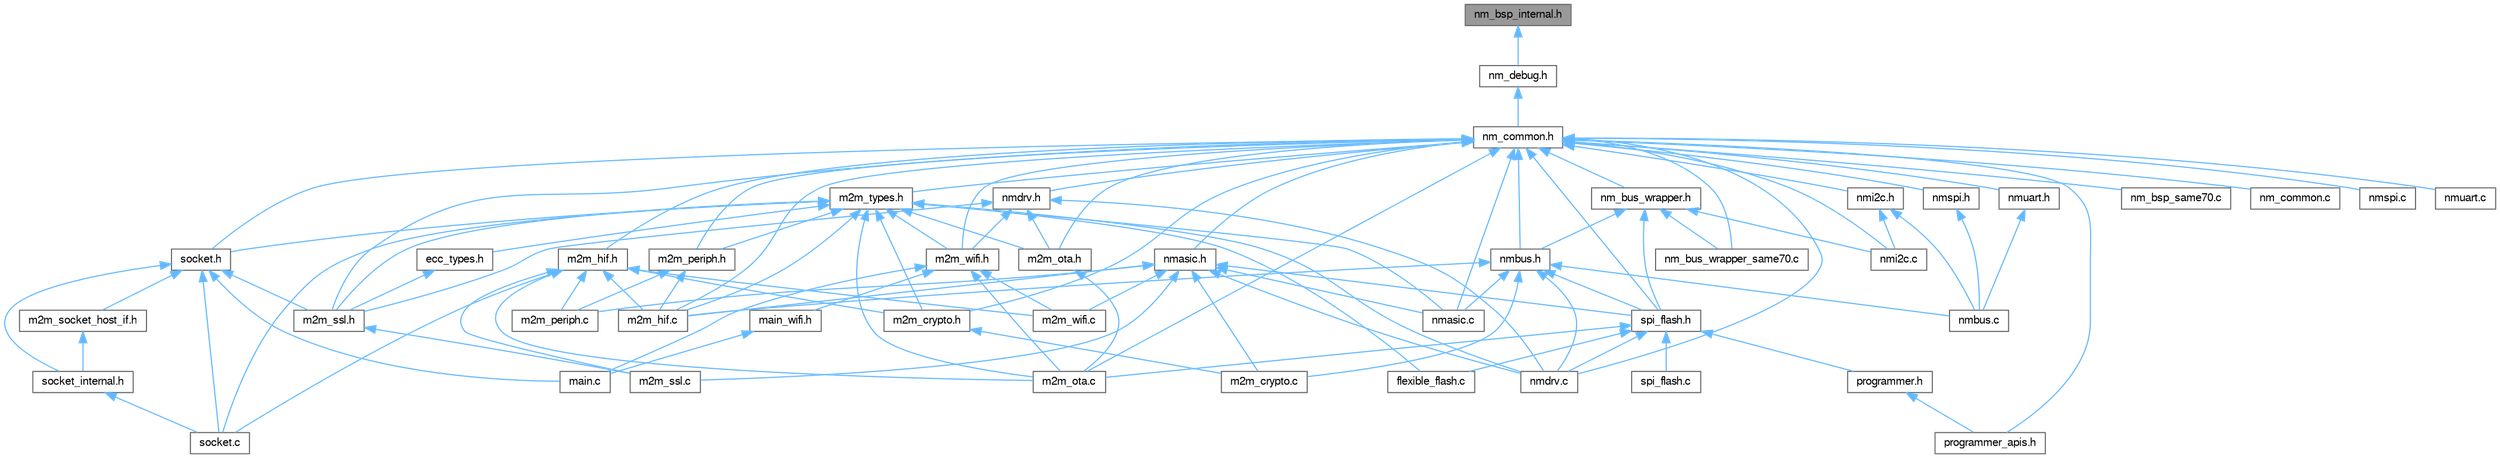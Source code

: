 digraph "nm_bsp_internal.h"
{
 // LATEX_PDF_SIZE
  bgcolor="transparent";
  edge [fontname=FreeSans,fontsize=10,labelfontname=FreeSans,labelfontsize=10];
  node [fontname=FreeSans,fontsize=10,shape=box,height=0.2,width=0.4];
  Node1 [label="nm_bsp_internal.h",height=0.2,width=0.4,color="gray40", fillcolor="grey60", style="filled", fontcolor="black",tooltip="This module contains NMC1500 BSP APIs declarations."];
  Node1 -> Node2 [dir="back",color="steelblue1",style="solid"];
  Node2 [label="nm_debug.h",height=0.2,width=0.4,color="grey40", fillcolor="white", style="filled",URL="$nm__debug_8h.html",tooltip="This module contains debug APIs declarations."];
  Node2 -> Node3 [dir="back",color="steelblue1",style="solid"];
  Node3 [label="nm_common.h",height=0.2,width=0.4,color="grey40", fillcolor="white", style="filled",URL="$nm__common_8h.html",tooltip="WINC Driver Common API Declarations."];
  Node3 -> Node4 [dir="back",color="steelblue1",style="solid"];
  Node4 [label="m2m_crypto.h",height=0.2,width=0.4,color="grey40", fillcolor="white", style="filled",URL="$m2m__crypto_8h.html",tooltip="WINC Crypto Application Interface."];
  Node4 -> Node5 [dir="back",color="steelblue1",style="solid"];
  Node5 [label="m2m_crypto.c",height=0.2,width=0.4,color="grey40", fillcolor="white", style="filled",URL="$m2m__crypto_8c.html",tooltip="WINC Crypto module."];
  Node3 -> Node6 [dir="back",color="steelblue1",style="solid"];
  Node6 [label="m2m_hif.c",height=0.2,width=0.4,color="grey40", fillcolor="white", style="filled",URL="$m2m__hif_8c.html",tooltip="This module contains M2M host interface APIs implementation."];
  Node3 -> Node7 [dir="back",color="steelblue1",style="solid"];
  Node7 [label="m2m_hif.h",height=0.2,width=0.4,color="grey40", fillcolor="white", style="filled",URL="$m2m__hif_8h.html",tooltip="This module contains M2M host interface APIs implementation."];
  Node7 -> Node4 [dir="back",color="steelblue1",style="solid"];
  Node7 -> Node6 [dir="back",color="steelblue1",style="solid"];
  Node7 -> Node8 [dir="back",color="steelblue1",style="solid"];
  Node8 [label="m2m_ota.c",height=0.2,width=0.4,color="grey40", fillcolor="white", style="filled",URL="$m2m__ota_8c.html",tooltip="NMC1500 IoT OTA Interface."];
  Node7 -> Node9 [dir="back",color="steelblue1",style="solid"];
  Node9 [label="m2m_periph.c",height=0.2,width=0.4,color="grey40", fillcolor="white", style="filled",URL="$m2m__periph_8c.html",tooltip="NMC1500 Peripherials Application Interface."];
  Node7 -> Node10 [dir="back",color="steelblue1",style="solid"];
  Node10 [label="m2m_ssl.c",height=0.2,width=0.4,color="grey40", fillcolor="white", style="filled",URL="$m2m__ssl_8c.html",tooltip="This module contains M2M Wi-Fi SSL APIs implementation."];
  Node7 -> Node11 [dir="back",color="steelblue1",style="solid"];
  Node11 [label="m2m_wifi.c",height=0.2,width=0.4,color="grey40", fillcolor="white", style="filled",URL="$m2m__wifi_8c.html",tooltip="This module contains M2M Wi-Fi APIs implementation."];
  Node7 -> Node12 [dir="back",color="steelblue1",style="solid"];
  Node12 [label="socket.c",height=0.2,width=0.4,color="grey40", fillcolor="white", style="filled",URL="$socket_8c.html",tooltip="BSD compatible socket interface."];
  Node3 -> Node8 [dir="back",color="steelblue1",style="solid"];
  Node3 -> Node13 [dir="back",color="steelblue1",style="solid"];
  Node13 [label="m2m_ota.h",height=0.2,width=0.4,color="grey40", fillcolor="white", style="filled",URL="$m2m__ota_8h.html",tooltip="WINC OTA Upgrade API Interface."];
  Node13 -> Node8 [dir="back",color="steelblue1",style="solid"];
  Node3 -> Node14 [dir="back",color="steelblue1",style="solid"];
  Node14 [label="m2m_periph.h",height=0.2,width=0.4,color="grey40", fillcolor="white", style="filled",URL="$m2m__periph_8h.html",tooltip="WINC Peripherals Application Interface."];
  Node14 -> Node6 [dir="back",color="steelblue1",style="solid"];
  Node14 -> Node9 [dir="back",color="steelblue1",style="solid"];
  Node3 -> Node15 [dir="back",color="steelblue1",style="solid"];
  Node15 [label="m2m_ssl.h",height=0.2,width=0.4,color="grey40", fillcolor="white", style="filled",URL="$m2m__ssl_8h.html",tooltip="WINC Application Interface Internal Types."];
  Node15 -> Node10 [dir="back",color="steelblue1",style="solid"];
  Node3 -> Node16 [dir="back",color="steelblue1",style="solid"];
  Node16 [label="m2m_types.h",height=0.2,width=0.4,color="grey40", fillcolor="white", style="filled",URL="$m2m__types_8h.html",tooltip="WINC Application Interface Internal Types."];
  Node16 -> Node17 [dir="back",color="steelblue1",style="solid"];
  Node17 [label="ecc_types.h",height=0.2,width=0.4,color="grey40", fillcolor="white", style="filled",URL="$ecc__types_8h.html",tooltip="WINC Application Interface Internal Types."];
  Node17 -> Node15 [dir="back",color="steelblue1",style="solid"];
  Node16 -> Node18 [dir="back",color="steelblue1",style="solid"];
  Node18 [label="flexible_flash.c",height=0.2,width=0.4,color="grey40", fillcolor="white", style="filled",URL="$flexible__flash_8c.html",tooltip="WINC1500 SPI Flash."];
  Node16 -> Node4 [dir="back",color="steelblue1",style="solid"];
  Node16 -> Node6 [dir="back",color="steelblue1",style="solid"];
  Node16 -> Node8 [dir="back",color="steelblue1",style="solid"];
  Node16 -> Node13 [dir="back",color="steelblue1",style="solid"];
  Node16 -> Node14 [dir="back",color="steelblue1",style="solid"];
  Node16 -> Node15 [dir="back",color="steelblue1",style="solid"];
  Node16 -> Node19 [dir="back",color="steelblue1",style="solid"];
  Node19 [label="m2m_wifi.h",height=0.2,width=0.4,color="grey40", fillcolor="white", style="filled",URL="$m2m__wifi_8h.html",tooltip="WINC WLAN Application Interface."];
  Node19 -> Node8 [dir="back",color="steelblue1",style="solid"];
  Node19 -> Node11 [dir="back",color="steelblue1",style="solid"];
  Node19 -> Node20 [dir="back",color="steelblue1",style="solid"];
  Node20 [label="main.c",height=0.2,width=0.4,color="grey40", fillcolor="white", style="filled",URL="$main_8c.html",tooltip="SAME70 Weather Client Demo Example."];
  Node19 -> Node21 [dir="back",color="steelblue1",style="solid"];
  Node21 [label="main_wifi.h",height=0.2,width=0.4,color="grey40", fillcolor="white", style="filled",URL="$main__wifi_8h.html",tooltip="MAIN configuration."];
  Node21 -> Node20 [dir="back",color="steelblue1",style="solid"];
  Node16 -> Node22 [dir="back",color="steelblue1",style="solid"];
  Node22 [label="nmasic.c",height=0.2,width=0.4,color="grey40", fillcolor="white", style="filled",URL="$nmasic_8c.html",tooltip="This module contains NMC1500 ASIC specific internal APIs."];
  Node16 -> Node23 [dir="back",color="steelblue1",style="solid"];
  Node23 [label="nmdrv.c",height=0.2,width=0.4,color="grey40", fillcolor="white", style="filled",URL="$nmdrv_8c.html",tooltip="This module contains NMC1000 M2M driver APIs implementation."];
  Node16 -> Node12 [dir="back",color="steelblue1",style="solid"];
  Node16 -> Node24 [dir="back",color="steelblue1",style="solid"];
  Node24 [label="socket.h",height=0.2,width=0.4,color="grey40", fillcolor="white", style="filled",URL="$socket_8h.html",tooltip="WINC BSD compatible Socket Interface."];
  Node24 -> Node25 [dir="back",color="steelblue1",style="solid"];
  Node25 [label="m2m_socket_host_if.h",height=0.2,width=0.4,color="grey40", fillcolor="white", style="filled",URL="$m2m__socket__host__if_8h.html",tooltip="BSD compatible socket interface internal types."];
  Node25 -> Node26 [dir="back",color="steelblue1",style="solid"];
  Node26 [label="socket_internal.h",height=0.2,width=0.4,color="grey40", fillcolor="white", style="filled",URL="$socket__internal_8h.html",tooltip="BSD compatible socket interface internal types."];
  Node26 -> Node12 [dir="back",color="steelblue1",style="solid"];
  Node24 -> Node15 [dir="back",color="steelblue1",style="solid"];
  Node24 -> Node20 [dir="back",color="steelblue1",style="solid"];
  Node24 -> Node12 [dir="back",color="steelblue1",style="solid"];
  Node24 -> Node26 [dir="back",color="steelblue1",style="solid"];
  Node3 -> Node19 [dir="back",color="steelblue1",style="solid"];
  Node3 -> Node27 [dir="back",color="steelblue1",style="solid"];
  Node27 [label="nm_bsp_same70.c",height=0.2,width=0.4,color="grey40", fillcolor="white", style="filled",URL="$nm__bsp__same70_8c.html",tooltip="This module contains SAME70 BSP APIs implementation."];
  Node3 -> Node28 [dir="back",color="steelblue1",style="solid"];
  Node28 [label="nm_bus_wrapper.h",height=0.2,width=0.4,color="grey40", fillcolor="white", style="filled",URL="$nm__bus__wrapper_8h.html",tooltip="This module contains NMC1000 bus wrapper APIs declarations."];
  Node28 -> Node29 [dir="back",color="steelblue1",style="solid"];
  Node29 [label="nm_bus_wrapper_same70.c",height=0.2,width=0.4,color="grey40", fillcolor="white", style="filled",URL="$nm__bus__wrapper__same70_8c.html",tooltip="This module contains NMC1000 bus wrapper APIs implementation."];
  Node28 -> Node30 [dir="back",color="steelblue1",style="solid"];
  Node30 [label="nmbus.h",height=0.2,width=0.4,color="grey40", fillcolor="white", style="filled",URL="$nmbus_8h.html",tooltip="This module contains NMC1000 bus APIs implementation."];
  Node30 -> Node5 [dir="back",color="steelblue1",style="solid"];
  Node30 -> Node6 [dir="back",color="steelblue1",style="solid"];
  Node30 -> Node22 [dir="back",color="steelblue1",style="solid"];
  Node30 -> Node31 [dir="back",color="steelblue1",style="solid"];
  Node31 [label="nmbus.c",height=0.2,width=0.4,color="grey40", fillcolor="white", style="filled",URL="$nmbus_8c.html",tooltip="This module contains NMC1000 bus APIs implementation."];
  Node30 -> Node23 [dir="back",color="steelblue1",style="solid"];
  Node30 -> Node32 [dir="back",color="steelblue1",style="solid"];
  Node32 [label="spi_flash.h",height=0.2,width=0.4,color="grey40", fillcolor="white", style="filled",URL="$spi__flash_8h.html",tooltip="WINC1500 SPI Flash."];
  Node32 -> Node18 [dir="back",color="steelblue1",style="solid"];
  Node32 -> Node8 [dir="back",color="steelblue1",style="solid"];
  Node32 -> Node23 [dir="back",color="steelblue1",style="solid"];
  Node32 -> Node33 [dir="back",color="steelblue1",style="solid"];
  Node33 [label="programmer.h",height=0.2,width=0.4,color="grey40", fillcolor="white", style="filled",URL="$programmer_8h.html",tooltip="WINC Peripherals Application Interface."];
  Node33 -> Node34 [dir="back",color="steelblue1",style="solid"];
  Node34 [label="programmer_apis.h",height=0.2,width=0.4,color="grey40", fillcolor="white", style="filled",URL="$programmer__apis_8h.html",tooltip="Programmer APIs."];
  Node32 -> Node35 [dir="back",color="steelblue1",style="solid"];
  Node35 [label="spi_flash.c",height=0.2,width=0.4,color="grey40", fillcolor="white", style="filled",URL="$spi__flash_8c.html",tooltip="WINC1500 SPI Flash."];
  Node28 -> Node36 [dir="back",color="steelblue1",style="solid"];
  Node36 [label="nmi2c.c",height=0.2,width=0.4,color="grey40", fillcolor="white", style="filled",URL="$nmi2c_8c.html",tooltip="This module contains NMC1000 I2C protocol bus APIs implementation."];
  Node28 -> Node32 [dir="back",color="steelblue1",style="solid"];
  Node3 -> Node29 [dir="back",color="steelblue1",style="solid"];
  Node3 -> Node37 [dir="back",color="steelblue1",style="solid"];
  Node37 [label="nm_common.c",height=0.2,width=0.4,color="grey40", fillcolor="white", style="filled",URL="$nm__common_8c.html",tooltip="This module contains common APIs declarations."];
  Node3 -> Node22 [dir="back",color="steelblue1",style="solid"];
  Node3 -> Node38 [dir="back",color="steelblue1",style="solid"];
  Node38 [label="nmasic.h",height=0.2,width=0.4,color="grey40", fillcolor="white", style="filled",URL="$nmasic_8h.html",tooltip="This module contains NMC1500 ASIC specific internal APIs."];
  Node38 -> Node5 [dir="back",color="steelblue1",style="solid"];
  Node38 -> Node6 [dir="back",color="steelblue1",style="solid"];
  Node38 -> Node9 [dir="back",color="steelblue1",style="solid"];
  Node38 -> Node10 [dir="back",color="steelblue1",style="solid"];
  Node38 -> Node11 [dir="back",color="steelblue1",style="solid"];
  Node38 -> Node22 [dir="back",color="steelblue1",style="solid"];
  Node38 -> Node23 [dir="back",color="steelblue1",style="solid"];
  Node38 -> Node32 [dir="back",color="steelblue1",style="solid"];
  Node3 -> Node30 [dir="back",color="steelblue1",style="solid"];
  Node3 -> Node23 [dir="back",color="steelblue1",style="solid"];
  Node3 -> Node39 [dir="back",color="steelblue1",style="solid"];
  Node39 [label="nmdrv.h",height=0.2,width=0.4,color="grey40", fillcolor="white", style="filled",URL="$nmdrv_8h.html",tooltip="This module contains NMC1500 M2M driver APIs declarations."];
  Node39 -> Node13 [dir="back",color="steelblue1",style="solid"];
  Node39 -> Node15 [dir="back",color="steelblue1",style="solid"];
  Node39 -> Node19 [dir="back",color="steelblue1",style="solid"];
  Node39 -> Node23 [dir="back",color="steelblue1",style="solid"];
  Node3 -> Node36 [dir="back",color="steelblue1",style="solid"];
  Node3 -> Node40 [dir="back",color="steelblue1",style="solid"];
  Node40 [label="nmi2c.h",height=0.2,width=0.4,color="grey40", fillcolor="white", style="filled",URL="$nmi2c_8h.html",tooltip="This module contains NMC1000 I2C protocol bus APIs implementation."];
  Node40 -> Node31 [dir="back",color="steelblue1",style="solid"];
  Node40 -> Node36 [dir="back",color="steelblue1",style="solid"];
  Node3 -> Node41 [dir="back",color="steelblue1",style="solid"];
  Node41 [label="nmspi.c",height=0.2,width=0.4,color="grey40", fillcolor="white", style="filled",URL="$nmspi_8c.html",tooltip="This module contains NMC1000 SPI protocol bus APIs implementation."];
  Node3 -> Node42 [dir="back",color="steelblue1",style="solid"];
  Node42 [label="nmspi.h",height=0.2,width=0.4,color="grey40", fillcolor="white", style="filled",URL="$nmspi_8h.html",tooltip="This module contains NMC1000 SPI protocol bus APIs implementation."];
  Node42 -> Node31 [dir="back",color="steelblue1",style="solid"];
  Node3 -> Node43 [dir="back",color="steelblue1",style="solid"];
  Node43 [label="nmuart.c",height=0.2,width=0.4,color="grey40", fillcolor="white", style="filled",URL="$nmuart_8c.html",tooltip="This module contains NMC1000 UART protocol bus APIs implementation."];
  Node3 -> Node44 [dir="back",color="steelblue1",style="solid"];
  Node44 [label="nmuart.h",height=0.2,width=0.4,color="grey40", fillcolor="white", style="filled",URL="$nmuart_8h.html",tooltip="This module contains NMC1000 UART protocol bus APIs implementation."];
  Node44 -> Node31 [dir="back",color="steelblue1",style="solid"];
  Node3 -> Node34 [dir="back",color="steelblue1",style="solid"];
  Node3 -> Node24 [dir="back",color="steelblue1",style="solid"];
  Node3 -> Node32 [dir="back",color="steelblue1",style="solid"];
}
